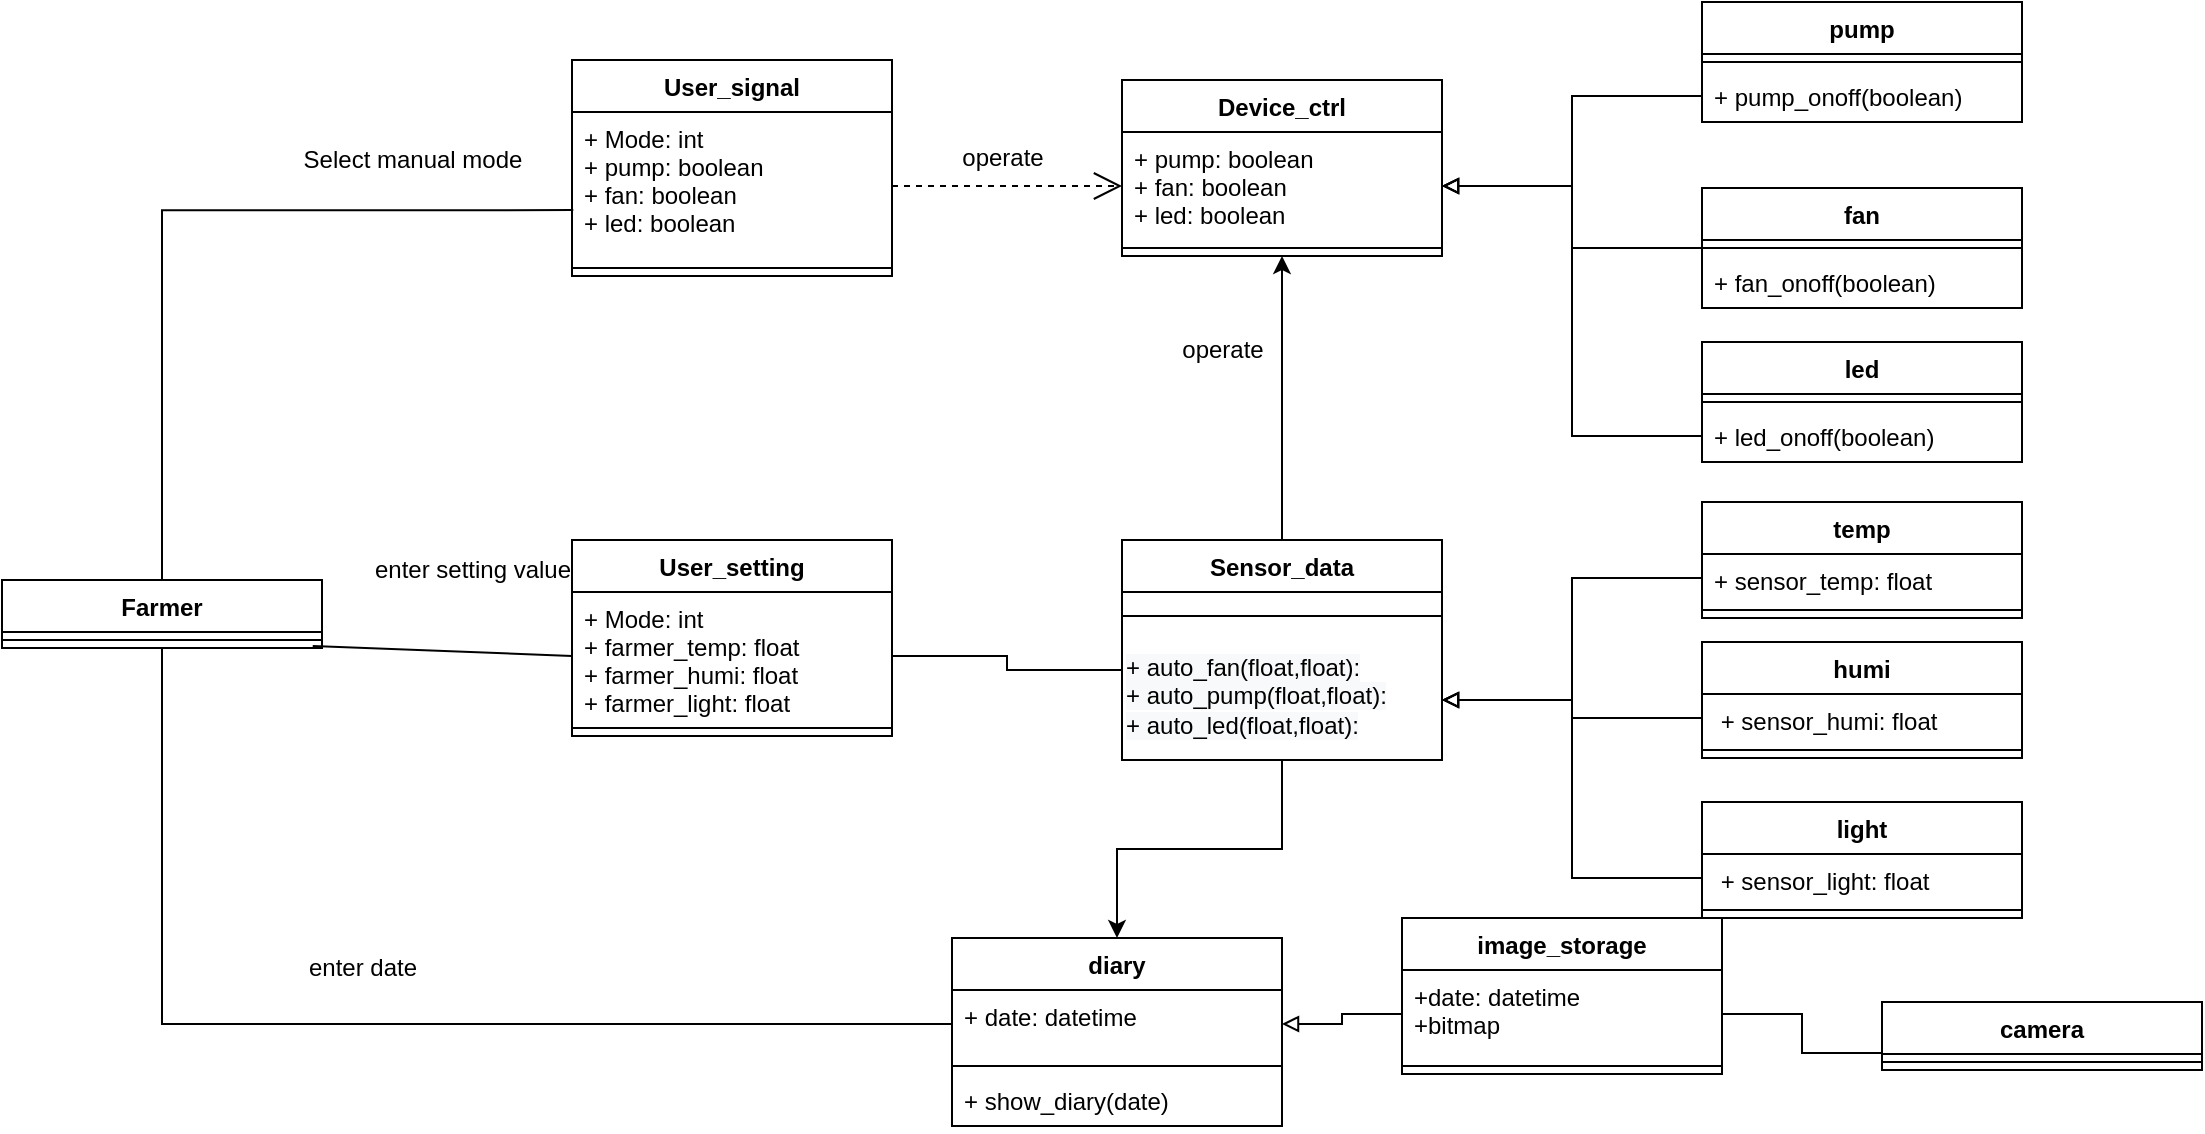 <mxfile version="20.5.3" type="github">
  <diagram id="1XaObp9uDBfdOyjk7Z0H" name="페이지-1">
    <mxGraphModel dx="1865" dy="513" grid="1" gridSize="10" guides="1" tooltips="1" connect="1" arrows="1" fold="1" page="1" pageScale="1" pageWidth="827" pageHeight="1169" math="0" shadow="0">
      <root>
        <mxCell id="0" />
        <mxCell id="1" parent="0" />
        <mxCell id="k-zhsy2dJpIwOM4Q3zPo-1" value="Device_ctrl" style="swimlane;fontStyle=1;align=center;verticalAlign=top;childLayout=stackLayout;horizontal=1;startSize=26;horizontalStack=0;resizeParent=1;resizeParentMax=0;resizeLast=0;collapsible=1;marginBottom=0;" parent="1" vertex="1">
          <mxGeometry x="510" y="90" width="160" height="88" as="geometry" />
        </mxCell>
        <mxCell id="k-zhsy2dJpIwOM4Q3zPo-2" value="+ pump: boolean&#xa;+ fan: boolean&#xa;+ led: boolean" style="text;strokeColor=none;fillColor=none;align=left;verticalAlign=top;spacingLeft=4;spacingRight=4;overflow=hidden;rotatable=0;points=[[0,0.5],[1,0.5]];portConstraint=eastwest;" parent="k-zhsy2dJpIwOM4Q3zPo-1" vertex="1">
          <mxGeometry y="26" width="160" height="54" as="geometry" />
        </mxCell>
        <mxCell id="k-zhsy2dJpIwOM4Q3zPo-3" value="" style="line;strokeWidth=1;fillColor=none;align=left;verticalAlign=middle;spacingTop=-1;spacingLeft=3;spacingRight=3;rotatable=0;labelPosition=right;points=[];portConstraint=eastwest;strokeColor=inherit;" parent="k-zhsy2dJpIwOM4Q3zPo-1" vertex="1">
          <mxGeometry y="80" width="160" height="8" as="geometry" />
        </mxCell>
        <mxCell id="I86NcKJimPg6Q7xcF8Yh-32" style="edgeStyle=orthogonalEdgeStyle;rounded=0;orthogonalLoop=1;jettySize=auto;html=1;exitX=0.5;exitY=0;exitDx=0;exitDy=0;entryX=0.5;entryY=1;entryDx=0;entryDy=0;endArrow=classic;endFill=1;" parent="1" source="k-zhsy2dJpIwOM4Q3zPo-5" target="k-zhsy2dJpIwOM4Q3zPo-1" edge="1">
          <mxGeometry relative="1" as="geometry" />
        </mxCell>
        <mxCell id="k-zhsy2dJpIwOM4Q3zPo-5" value="Sensor_data" style="swimlane;fontStyle=1;align=center;verticalAlign=top;childLayout=stackLayout;horizontal=1;startSize=26;horizontalStack=0;resizeParent=1;resizeParentMax=0;resizeLast=0;collapsible=1;marginBottom=0;" parent="1" vertex="1">
          <mxGeometry x="510" y="320" width="160" height="110" as="geometry" />
        </mxCell>
        <mxCell id="k-zhsy2dJpIwOM4Q3zPo-7" value="" style="line;strokeWidth=1;fillColor=none;align=left;verticalAlign=middle;spacingTop=-1;spacingLeft=3;spacingRight=3;rotatable=0;labelPosition=right;points=[];portConstraint=eastwest;strokeColor=inherit;" parent="k-zhsy2dJpIwOM4Q3zPo-5" vertex="1">
          <mxGeometry y="26" width="160" height="24" as="geometry" />
        </mxCell>
        <mxCell id="I86NcKJimPg6Q7xcF8Yh-31" value="&lt;span style=&quot;color: rgb(0, 0, 0); font-family: Helvetica; font-size: 12px; font-style: normal; font-variant-ligatures: normal; font-variant-caps: normal; font-weight: 400; letter-spacing: normal; orphans: 2; text-align: left; text-indent: 0px; text-transform: none; widows: 2; word-spacing: 0px; -webkit-text-stroke-width: 0px; background-color: rgb(248, 249, 250); text-decoration-thickness: initial; text-decoration-style: initial; text-decoration-color: initial; float: none; display: inline !important;&quot;&gt;+ auto_fan(float,float):&lt;br&gt;+ auto_pump(float,float):&lt;br&gt;+ auto_led(float,float):&lt;br&gt;&lt;/span&gt;" style="text;whiteSpace=wrap;html=1;" parent="k-zhsy2dJpIwOM4Q3zPo-5" vertex="1">
          <mxGeometry y="50" width="160" height="60" as="geometry" />
        </mxCell>
        <mxCell id="k-zhsy2dJpIwOM4Q3zPo-12" value="diary" style="swimlane;fontStyle=1;align=center;verticalAlign=top;childLayout=stackLayout;horizontal=1;startSize=26;horizontalStack=0;resizeParent=1;resizeParentMax=0;resizeLast=0;collapsible=1;marginBottom=0;" parent="1" vertex="1">
          <mxGeometry x="425" y="519" width="165" height="94" as="geometry" />
        </mxCell>
        <mxCell id="k-zhsy2dJpIwOM4Q3zPo-13" value="+ date: datetime&#xa;" style="text;strokeColor=none;fillColor=none;align=left;verticalAlign=top;spacingLeft=4;spacingRight=4;overflow=hidden;rotatable=0;points=[[0,0.5],[1,0.5]];portConstraint=eastwest;" parent="k-zhsy2dJpIwOM4Q3zPo-12" vertex="1">
          <mxGeometry y="26" width="165" height="34" as="geometry" />
        </mxCell>
        <mxCell id="k-zhsy2dJpIwOM4Q3zPo-14" value="" style="line;strokeWidth=1;fillColor=none;align=left;verticalAlign=middle;spacingTop=-1;spacingLeft=3;spacingRight=3;rotatable=0;labelPosition=right;points=[];portConstraint=eastwest;strokeColor=inherit;" parent="k-zhsy2dJpIwOM4Q3zPo-12" vertex="1">
          <mxGeometry y="60" width="165" height="8" as="geometry" />
        </mxCell>
        <mxCell id="k-zhsy2dJpIwOM4Q3zPo-15" value="+ show_diary(date)" style="text;strokeColor=none;fillColor=none;align=left;verticalAlign=top;spacingLeft=4;spacingRight=4;overflow=hidden;rotatable=0;points=[[0,0.5],[1,0.5]];portConstraint=eastwest;" parent="k-zhsy2dJpIwOM4Q3zPo-12" vertex="1">
          <mxGeometry y="68" width="165" height="26" as="geometry" />
        </mxCell>
        <mxCell id="k-zhsy2dJpIwOM4Q3zPo-29" style="edgeStyle=orthogonalEdgeStyle;rounded=0;orthogonalLoop=1;jettySize=auto;html=1;exitX=0.5;exitY=0;exitDx=0;exitDy=0;entryX=0.004;entryY=0.663;entryDx=0;entryDy=0;entryPerimeter=0;endArrow=none;endFill=0;" parent="1" source="k-zhsy2dJpIwOM4Q3zPo-17" target="k-zhsy2dJpIwOM4Q3zPo-20" edge="1">
          <mxGeometry relative="1" as="geometry" />
        </mxCell>
        <mxCell id="k-zhsy2dJpIwOM4Q3zPo-31" style="edgeStyle=orthogonalEdgeStyle;rounded=0;orthogonalLoop=1;jettySize=auto;html=1;exitX=0.5;exitY=1;exitDx=0;exitDy=0;entryX=0;entryY=0.5;entryDx=0;entryDy=0;endArrow=none;endFill=0;" parent="1" source="k-zhsy2dJpIwOM4Q3zPo-17" target="k-zhsy2dJpIwOM4Q3zPo-13" edge="1">
          <mxGeometry relative="1" as="geometry" />
        </mxCell>
        <mxCell id="k-zhsy2dJpIwOM4Q3zPo-17" value="Farmer" style="swimlane;fontStyle=1;align=center;verticalAlign=top;childLayout=stackLayout;horizontal=1;startSize=26;horizontalStack=0;resizeParent=1;resizeParentMax=0;resizeLast=0;collapsible=1;marginBottom=0;" parent="1" vertex="1">
          <mxGeometry x="-50" y="340" width="160" height="34" as="geometry" />
        </mxCell>
        <mxCell id="k-zhsy2dJpIwOM4Q3zPo-18" value="" style="line;strokeWidth=1;fillColor=none;align=left;verticalAlign=middle;spacingTop=-1;spacingLeft=3;spacingRight=3;rotatable=0;labelPosition=right;points=[];portConstraint=eastwest;strokeColor=inherit;" parent="k-zhsy2dJpIwOM4Q3zPo-17" vertex="1">
          <mxGeometry y="26" width="160" height="8" as="geometry" />
        </mxCell>
        <mxCell id="k-zhsy2dJpIwOM4Q3zPo-19" value="User_signal" style="swimlane;fontStyle=1;align=center;verticalAlign=top;childLayout=stackLayout;horizontal=1;startSize=26;horizontalStack=0;resizeParent=1;resizeParentMax=0;resizeLast=0;collapsible=1;marginBottom=0;" parent="1" vertex="1">
          <mxGeometry x="235" y="80" width="160" height="108" as="geometry" />
        </mxCell>
        <mxCell id="k-zhsy2dJpIwOM4Q3zPo-20" value="+ Mode: int&#xa;+ pump: boolean&#xa;+ fan: boolean&#xa;+ led: boolean&#xa;" style="text;strokeColor=none;fillColor=none;align=left;verticalAlign=top;spacingLeft=4;spacingRight=4;overflow=hidden;rotatable=0;points=[[0,0.5],[1,0.5]];portConstraint=eastwest;" parent="k-zhsy2dJpIwOM4Q3zPo-19" vertex="1">
          <mxGeometry y="26" width="160" height="74" as="geometry" />
        </mxCell>
        <mxCell id="k-zhsy2dJpIwOM4Q3zPo-21" value="" style="line;strokeWidth=1;fillColor=none;align=left;verticalAlign=middle;spacingTop=-1;spacingLeft=3;spacingRight=3;rotatable=0;labelPosition=right;points=[];portConstraint=eastwest;strokeColor=inherit;" parent="k-zhsy2dJpIwOM4Q3zPo-19" vertex="1">
          <mxGeometry y="100" width="160" height="8" as="geometry" />
        </mxCell>
        <mxCell id="k-zhsy2dJpIwOM4Q3zPo-24" value="User_setting" style="swimlane;fontStyle=1;align=center;verticalAlign=top;childLayout=stackLayout;horizontal=1;startSize=26;horizontalStack=0;resizeParent=1;resizeParentMax=0;resizeLast=0;collapsible=1;marginBottom=0;" parent="1" vertex="1">
          <mxGeometry x="235" y="320" width="160" height="98" as="geometry" />
        </mxCell>
        <mxCell id="k-zhsy2dJpIwOM4Q3zPo-25" value="+ Mode: int&#xa;+ farmer_temp: float&#xa;+ farmer_humi: float&#xa;+ farmer_light: float" style="text;strokeColor=none;fillColor=none;align=left;verticalAlign=top;spacingLeft=4;spacingRight=4;overflow=hidden;rotatable=0;points=[[0,0.5],[1,0.5]];portConstraint=eastwest;" parent="k-zhsy2dJpIwOM4Q3zPo-24" vertex="1">
          <mxGeometry y="26" width="160" height="64" as="geometry" />
        </mxCell>
        <mxCell id="k-zhsy2dJpIwOM4Q3zPo-26" value="" style="line;strokeWidth=1;fillColor=none;align=left;verticalAlign=middle;spacingTop=-1;spacingLeft=3;spacingRight=3;rotatable=0;labelPosition=right;points=[];portConstraint=eastwest;strokeColor=inherit;" parent="k-zhsy2dJpIwOM4Q3zPo-24" vertex="1">
          <mxGeometry y="90" width="160" height="8" as="geometry" />
        </mxCell>
        <mxCell id="k-zhsy2dJpIwOM4Q3zPo-37" value="" style="endArrow=open;dashed=1;endFill=0;endSize=12;html=1;rounded=0;exitX=1;exitY=0.5;exitDx=0;exitDy=0;entryX=0;entryY=0.5;entryDx=0;entryDy=0;" parent="1" source="k-zhsy2dJpIwOM4Q3zPo-20" target="k-zhsy2dJpIwOM4Q3zPo-2" edge="1">
          <mxGeometry width="160" relative="1" as="geometry">
            <mxPoint x="350" y="280" as="sourcePoint" />
            <mxPoint x="510" y="280" as="targetPoint" />
          </mxGeometry>
        </mxCell>
        <mxCell id="k-zhsy2dJpIwOM4Q3zPo-38" value="operate" style="text;html=1;align=center;verticalAlign=middle;resizable=0;points=[];autosize=1;strokeColor=none;fillColor=none;" parent="1" vertex="1">
          <mxGeometry x="420" y="114" width="60" height="30" as="geometry" />
        </mxCell>
        <mxCell id="k-zhsy2dJpIwOM4Q3zPo-40" value="operate" style="text;html=1;align=center;verticalAlign=middle;resizable=0;points=[];autosize=1;strokeColor=none;fillColor=none;" parent="1" vertex="1">
          <mxGeometry x="530" y="210" width="60" height="30" as="geometry" />
        </mxCell>
        <mxCell id="k-zhsy2dJpIwOM4Q3zPo-42" value="Select manual mode" style="text;html=1;align=center;verticalAlign=middle;resizable=0;points=[];autosize=1;strokeColor=none;fillColor=none;" parent="1" vertex="1">
          <mxGeometry x="90" y="115" width="130" height="30" as="geometry" />
        </mxCell>
        <mxCell id="k-zhsy2dJpIwOM4Q3zPo-43" value="enter setting value" style="text;html=1;align=center;verticalAlign=middle;resizable=0;points=[];autosize=1;strokeColor=none;fillColor=none;" parent="1" vertex="1">
          <mxGeometry x="125" y="320" width="120" height="30" as="geometry" />
        </mxCell>
        <mxCell id="k-zhsy2dJpIwOM4Q3zPo-44" value="enter date" style="text;html=1;align=center;verticalAlign=middle;resizable=0;points=[];autosize=1;strokeColor=none;fillColor=none;" parent="1" vertex="1">
          <mxGeometry x="90" y="519" width="80" height="30" as="geometry" />
        </mxCell>
        <mxCell id="I86NcKJimPg6Q7xcF8Yh-4" value="pump" style="swimlane;fontStyle=1;align=center;verticalAlign=top;childLayout=stackLayout;horizontal=1;startSize=26;horizontalStack=0;resizeParent=1;resizeParentMax=0;resizeLast=0;collapsible=1;marginBottom=0;strokeColor=default;" parent="1" vertex="1">
          <mxGeometry x="800" y="51" width="160" height="60" as="geometry" />
        </mxCell>
        <mxCell id="I86NcKJimPg6Q7xcF8Yh-6" value="" style="line;strokeWidth=1;fillColor=none;align=left;verticalAlign=middle;spacingTop=-1;spacingLeft=3;spacingRight=3;rotatable=0;labelPosition=right;points=[];portConstraint=eastwest;strokeColor=inherit;" parent="I86NcKJimPg6Q7xcF8Yh-4" vertex="1">
          <mxGeometry y="26" width="160" height="8" as="geometry" />
        </mxCell>
        <mxCell id="I86NcKJimPg6Q7xcF8Yh-7" value="+ pump_onoff(boolean)" style="text;strokeColor=none;fillColor=none;align=left;verticalAlign=top;spacingLeft=4;spacingRight=4;overflow=hidden;rotatable=0;points=[[0,0.5],[1,0.5]];portConstraint=eastwest;" parent="I86NcKJimPg6Q7xcF8Yh-4" vertex="1">
          <mxGeometry y="34" width="160" height="26" as="geometry" />
        </mxCell>
        <mxCell id="I86NcKJimPg6Q7xcF8Yh-29" style="edgeStyle=orthogonalEdgeStyle;rounded=0;orthogonalLoop=1;jettySize=auto;html=1;exitX=0;exitY=0.5;exitDx=0;exitDy=0;endArrow=block;endFill=0;" parent="1" source="I86NcKJimPg6Q7xcF8Yh-8" target="k-zhsy2dJpIwOM4Q3zPo-2" edge="1">
          <mxGeometry relative="1" as="geometry" />
        </mxCell>
        <mxCell id="I86NcKJimPg6Q7xcF8Yh-8" value="fan" style="swimlane;fontStyle=1;align=center;verticalAlign=top;childLayout=stackLayout;horizontal=1;startSize=26;horizontalStack=0;resizeParent=1;resizeParentMax=0;resizeLast=0;collapsible=1;marginBottom=0;strokeColor=default;" parent="1" vertex="1">
          <mxGeometry x="800" y="144" width="160" height="60" as="geometry" />
        </mxCell>
        <mxCell id="I86NcKJimPg6Q7xcF8Yh-10" value="" style="line;strokeWidth=1;fillColor=none;align=left;verticalAlign=middle;spacingTop=-1;spacingLeft=3;spacingRight=3;rotatable=0;labelPosition=right;points=[];portConstraint=eastwest;strokeColor=inherit;" parent="I86NcKJimPg6Q7xcF8Yh-8" vertex="1">
          <mxGeometry y="26" width="160" height="8" as="geometry" />
        </mxCell>
        <mxCell id="I86NcKJimPg6Q7xcF8Yh-11" value="+ fan_onoff(boolean)" style="text;strokeColor=none;fillColor=none;align=left;verticalAlign=top;spacingLeft=4;spacingRight=4;overflow=hidden;rotatable=0;points=[[0,0.5],[1,0.5]];portConstraint=eastwest;" parent="I86NcKJimPg6Q7xcF8Yh-8" vertex="1">
          <mxGeometry y="34" width="160" height="26" as="geometry" />
        </mxCell>
        <mxCell id="I86NcKJimPg6Q7xcF8Yh-12" value="led" style="swimlane;fontStyle=1;align=center;verticalAlign=top;childLayout=stackLayout;horizontal=1;startSize=26;horizontalStack=0;resizeParent=1;resizeParentMax=0;resizeLast=0;collapsible=1;marginBottom=0;strokeColor=default;" parent="1" vertex="1">
          <mxGeometry x="800" y="221" width="160" height="60" as="geometry" />
        </mxCell>
        <mxCell id="I86NcKJimPg6Q7xcF8Yh-14" value="" style="line;strokeWidth=1;fillColor=none;align=left;verticalAlign=middle;spacingTop=-1;spacingLeft=3;spacingRight=3;rotatable=0;labelPosition=right;points=[];portConstraint=eastwest;strokeColor=inherit;" parent="I86NcKJimPg6Q7xcF8Yh-12" vertex="1">
          <mxGeometry y="26" width="160" height="8" as="geometry" />
        </mxCell>
        <mxCell id="I86NcKJimPg6Q7xcF8Yh-15" value="+ led_onoff(boolean)" style="text;strokeColor=none;fillColor=none;align=left;verticalAlign=top;spacingLeft=4;spacingRight=4;overflow=hidden;rotatable=0;points=[[0,0.5],[1,0.5]];portConstraint=eastwest;" parent="I86NcKJimPg6Q7xcF8Yh-12" vertex="1">
          <mxGeometry y="34" width="160" height="26" as="geometry" />
        </mxCell>
        <mxCell id="I86NcKJimPg6Q7xcF8Yh-16" value="temp" style="swimlane;fontStyle=1;align=center;verticalAlign=top;childLayout=stackLayout;horizontal=1;startSize=26;horizontalStack=0;resizeParent=1;resizeParentMax=0;resizeLast=0;collapsible=1;marginBottom=0;" parent="1" vertex="1">
          <mxGeometry x="800" y="301" width="160" height="58" as="geometry" />
        </mxCell>
        <mxCell id="I86NcKJimPg6Q7xcF8Yh-17" value="+ sensor_temp: float" style="text;strokeColor=none;fillColor=none;align=left;verticalAlign=top;spacingLeft=4;spacingRight=4;overflow=hidden;rotatable=0;points=[[0,0.5],[1,0.5]];portConstraint=eastwest;" parent="I86NcKJimPg6Q7xcF8Yh-16" vertex="1">
          <mxGeometry y="26" width="160" height="24" as="geometry" />
        </mxCell>
        <mxCell id="I86NcKJimPg6Q7xcF8Yh-18" value="" style="line;strokeWidth=1;fillColor=none;align=left;verticalAlign=middle;spacingTop=-1;spacingLeft=3;spacingRight=3;rotatable=0;labelPosition=right;points=[];portConstraint=eastwest;strokeColor=inherit;" parent="I86NcKJimPg6Q7xcF8Yh-16" vertex="1">
          <mxGeometry y="50" width="160" height="8" as="geometry" />
        </mxCell>
        <mxCell id="I86NcKJimPg6Q7xcF8Yh-19" value="humi" style="swimlane;fontStyle=1;align=center;verticalAlign=top;childLayout=stackLayout;horizontal=1;startSize=26;horizontalStack=0;resizeParent=1;resizeParentMax=0;resizeLast=0;collapsible=1;marginBottom=0;" parent="1" vertex="1">
          <mxGeometry x="800" y="371" width="160" height="58" as="geometry" />
        </mxCell>
        <mxCell id="I86NcKJimPg6Q7xcF8Yh-20" value=" + sensor_humi: float&#xa; " style="text;strokeColor=none;fillColor=none;align=left;verticalAlign=top;spacingLeft=4;spacingRight=4;overflow=hidden;rotatable=0;points=[[0,0.5],[1,0.5]];portConstraint=eastwest;" parent="I86NcKJimPg6Q7xcF8Yh-19" vertex="1">
          <mxGeometry y="26" width="160" height="24" as="geometry" />
        </mxCell>
        <mxCell id="I86NcKJimPg6Q7xcF8Yh-21" value="" style="line;strokeWidth=1;fillColor=none;align=left;verticalAlign=middle;spacingTop=-1;spacingLeft=3;spacingRight=3;rotatable=0;labelPosition=right;points=[];portConstraint=eastwest;strokeColor=inherit;" parent="I86NcKJimPg6Q7xcF8Yh-19" vertex="1">
          <mxGeometry y="50" width="160" height="8" as="geometry" />
        </mxCell>
        <mxCell id="I86NcKJimPg6Q7xcF8Yh-22" value="light" style="swimlane;fontStyle=1;align=center;verticalAlign=top;childLayout=stackLayout;horizontal=1;startSize=26;horizontalStack=0;resizeParent=1;resizeParentMax=0;resizeLast=0;collapsible=1;marginBottom=0;" parent="1" vertex="1">
          <mxGeometry x="800" y="451" width="160" height="58" as="geometry" />
        </mxCell>
        <mxCell id="I86NcKJimPg6Q7xcF8Yh-23" value=" + sensor_light: float" style="text;strokeColor=none;fillColor=none;align=left;verticalAlign=top;spacingLeft=4;spacingRight=4;overflow=hidden;rotatable=0;points=[[0,0.5],[1,0.5]];portConstraint=eastwest;" parent="I86NcKJimPg6Q7xcF8Yh-22" vertex="1">
          <mxGeometry y="26" width="160" height="24" as="geometry" />
        </mxCell>
        <mxCell id="I86NcKJimPg6Q7xcF8Yh-24" value="" style="line;strokeWidth=1;fillColor=none;align=left;verticalAlign=middle;spacingTop=-1;spacingLeft=3;spacingRight=3;rotatable=0;labelPosition=right;points=[];portConstraint=eastwest;strokeColor=inherit;" parent="I86NcKJimPg6Q7xcF8Yh-22" vertex="1">
          <mxGeometry y="50" width="160" height="8" as="geometry" />
        </mxCell>
        <mxCell id="I86NcKJimPg6Q7xcF8Yh-28" style="edgeStyle=orthogonalEdgeStyle;rounded=0;orthogonalLoop=1;jettySize=auto;html=1;exitX=0;exitY=0.5;exitDx=0;exitDy=0;entryX=1;entryY=0.5;entryDx=0;entryDy=0;endArrow=block;endFill=0;" parent="1" source="I86NcKJimPg6Q7xcF8Yh-15" target="k-zhsy2dJpIwOM4Q3zPo-2" edge="1">
          <mxGeometry relative="1" as="geometry" />
        </mxCell>
        <mxCell id="I86NcKJimPg6Q7xcF8Yh-30" style="edgeStyle=orthogonalEdgeStyle;rounded=0;orthogonalLoop=1;jettySize=auto;html=1;exitX=0;exitY=0.5;exitDx=0;exitDy=0;endArrow=block;endFill=0;" parent="1" source="I86NcKJimPg6Q7xcF8Yh-7" target="k-zhsy2dJpIwOM4Q3zPo-2" edge="1">
          <mxGeometry relative="1" as="geometry" />
        </mxCell>
        <mxCell id="I86NcKJimPg6Q7xcF8Yh-33" style="edgeStyle=orthogonalEdgeStyle;rounded=0;orthogonalLoop=1;jettySize=auto;html=1;exitX=0.5;exitY=1;exitDx=0;exitDy=0;endArrow=classic;endFill=1;" parent="1" source="I86NcKJimPg6Q7xcF8Yh-31" target="k-zhsy2dJpIwOM4Q3zPo-12" edge="1">
          <mxGeometry relative="1" as="geometry">
            <mxPoint x="590" y="520" as="targetPoint" />
          </mxGeometry>
        </mxCell>
        <mxCell id="I86NcKJimPg6Q7xcF8Yh-34" value="image_storage" style="swimlane;fontStyle=1;align=center;verticalAlign=top;childLayout=stackLayout;horizontal=1;startSize=26;horizontalStack=0;resizeParent=1;resizeParentMax=0;resizeLast=0;collapsible=1;marginBottom=0;" parent="1" vertex="1">
          <mxGeometry x="650" y="509" width="160" height="78" as="geometry" />
        </mxCell>
        <mxCell id="I86NcKJimPg6Q7xcF8Yh-35" value="+date: datetime&#xa;+bitmap" style="text;strokeColor=none;fillColor=none;align=left;verticalAlign=top;spacingLeft=4;spacingRight=4;overflow=hidden;rotatable=0;points=[[0,0.5],[1,0.5]];portConstraint=eastwest;" parent="I86NcKJimPg6Q7xcF8Yh-34" vertex="1">
          <mxGeometry y="26" width="160" height="44" as="geometry" />
        </mxCell>
        <mxCell id="I86NcKJimPg6Q7xcF8Yh-36" value="" style="line;strokeWidth=1;fillColor=none;align=left;verticalAlign=middle;spacingTop=-1;spacingLeft=3;spacingRight=3;rotatable=0;labelPosition=right;points=[];portConstraint=eastwest;strokeColor=inherit;" parent="I86NcKJimPg6Q7xcF8Yh-34" vertex="1">
          <mxGeometry y="70" width="160" height="8" as="geometry" />
        </mxCell>
        <mxCell id="I86NcKJimPg6Q7xcF8Yh-37" style="edgeStyle=orthogonalEdgeStyle;rounded=0;orthogonalLoop=1;jettySize=auto;html=1;exitX=0;exitY=0.5;exitDx=0;exitDy=0;entryX=1;entryY=0.5;entryDx=0;entryDy=0;endArrow=block;endFill=0;" parent="1" source="I86NcKJimPg6Q7xcF8Yh-35" target="k-zhsy2dJpIwOM4Q3zPo-13" edge="1">
          <mxGeometry relative="1" as="geometry">
            <mxPoint x="691.475" y="565.58" as="targetPoint" />
          </mxGeometry>
        </mxCell>
        <mxCell id="4LXqGNSN8FMaUc9a0r_w-3" value="" style="endArrow=none;html=1;rounded=0;exitX=0.971;exitY=0.875;exitDx=0;exitDy=0;exitPerimeter=0;entryX=0;entryY=0.5;entryDx=0;entryDy=0;" parent="1" source="k-zhsy2dJpIwOM4Q3zPo-18" target="k-zhsy2dJpIwOM4Q3zPo-25" edge="1">
          <mxGeometry width="50" height="50" relative="1" as="geometry">
            <mxPoint x="360" y="320" as="sourcePoint" />
            <mxPoint x="410" y="270" as="targetPoint" />
          </mxGeometry>
        </mxCell>
        <mxCell id="4LXqGNSN8FMaUc9a0r_w-8" style="edgeStyle=orthogonalEdgeStyle;rounded=0;orthogonalLoop=1;jettySize=auto;html=1;exitX=0;exitY=0.5;exitDx=0;exitDy=0;endArrow=block;endFill=0;entryX=1;entryY=0.5;entryDx=0;entryDy=0;" parent="1" source="I86NcKJimPg6Q7xcF8Yh-20" target="I86NcKJimPg6Q7xcF8Yh-31" edge="1">
          <mxGeometry relative="1" as="geometry">
            <mxPoint x="780" y="300" as="sourcePoint" />
            <mxPoint x="650" y="300" as="targetPoint" />
          </mxGeometry>
        </mxCell>
        <mxCell id="4LXqGNSN8FMaUc9a0r_w-10" style="edgeStyle=orthogonalEdgeStyle;rounded=0;orthogonalLoop=1;jettySize=auto;html=1;exitX=0;exitY=0.5;exitDx=0;exitDy=0;endArrow=block;endFill=0;entryX=1;entryY=0.5;entryDx=0;entryDy=0;" parent="1" source="I86NcKJimPg6Q7xcF8Yh-17" target="I86NcKJimPg6Q7xcF8Yh-31" edge="1">
          <mxGeometry relative="1" as="geometry">
            <mxPoint x="810" y="378" as="sourcePoint" />
            <mxPoint x="720" y="420" as="targetPoint" />
          </mxGeometry>
        </mxCell>
        <mxCell id="4LXqGNSN8FMaUc9a0r_w-11" style="edgeStyle=orthogonalEdgeStyle;rounded=0;orthogonalLoop=1;jettySize=auto;html=1;exitX=0;exitY=0.5;exitDx=0;exitDy=0;endArrow=block;endFill=0;entryX=1;entryY=0.5;entryDx=0;entryDy=0;" parent="1" source="I86NcKJimPg6Q7xcF8Yh-23" target="I86NcKJimPg6Q7xcF8Yh-31" edge="1">
          <mxGeometry relative="1" as="geometry">
            <mxPoint x="820" y="388" as="sourcePoint" />
            <mxPoint x="700" y="420" as="targetPoint" />
          </mxGeometry>
        </mxCell>
        <mxCell id="dQ0pSVFAiU5gwKDEf972-1" style="edgeStyle=orthogonalEdgeStyle;rounded=0;orthogonalLoop=1;jettySize=auto;html=1;exitX=1;exitY=0.5;exitDx=0;exitDy=0;entryX=0;entryY=0.25;entryDx=0;entryDy=0;endArrow=none;endFill=0;" parent="1" source="k-zhsy2dJpIwOM4Q3zPo-25" target="I86NcKJimPg6Q7xcF8Yh-31" edge="1">
          <mxGeometry relative="1" as="geometry" />
        </mxCell>
        <mxCell id="dgfVLUFhlZx-LLWuAnBD-2" style="edgeStyle=orthogonalEdgeStyle;rounded=0;orthogonalLoop=1;jettySize=auto;html=1;endArrow=none;endFill=0;entryX=0;entryY=0.75;entryDx=0;entryDy=0;" edge="1" parent="1" source="I86NcKJimPg6Q7xcF8Yh-35" target="dgfVLUFhlZx-LLWuAnBD-3">
          <mxGeometry relative="1" as="geometry">
            <mxPoint x="890" y="565" as="targetPoint" />
          </mxGeometry>
        </mxCell>
        <mxCell id="dgfVLUFhlZx-LLWuAnBD-3" value="camera" style="swimlane;fontStyle=1;align=center;verticalAlign=top;childLayout=stackLayout;horizontal=1;startSize=26;horizontalStack=0;resizeParent=1;resizeParentMax=0;resizeLast=0;collapsible=1;marginBottom=0;" vertex="1" parent="1">
          <mxGeometry x="890" y="551" width="160" height="34" as="geometry" />
        </mxCell>
        <mxCell id="dgfVLUFhlZx-LLWuAnBD-5" value="" style="line;strokeWidth=1;fillColor=none;align=left;verticalAlign=middle;spacingTop=-1;spacingLeft=3;spacingRight=3;rotatable=0;labelPosition=right;points=[];portConstraint=eastwest;strokeColor=inherit;" vertex="1" parent="dgfVLUFhlZx-LLWuAnBD-3">
          <mxGeometry y="26" width="160" height="8" as="geometry" />
        </mxCell>
      </root>
    </mxGraphModel>
  </diagram>
</mxfile>
